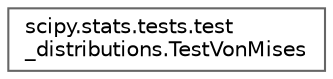 digraph "Graphical Class Hierarchy"
{
 // LATEX_PDF_SIZE
  bgcolor="transparent";
  edge [fontname=Helvetica,fontsize=10,labelfontname=Helvetica,labelfontsize=10];
  node [fontname=Helvetica,fontsize=10,shape=box,height=0.2,width=0.4];
  rankdir="LR";
  Node0 [id="Node000000",label="scipy.stats.tests.test\l_distributions.TestVonMises",height=0.2,width=0.4,color="grey40", fillcolor="white", style="filled",URL="$da/de2/classscipy_1_1stats_1_1tests_1_1test__distributions_1_1TestVonMises.html",tooltip=" "];
}
